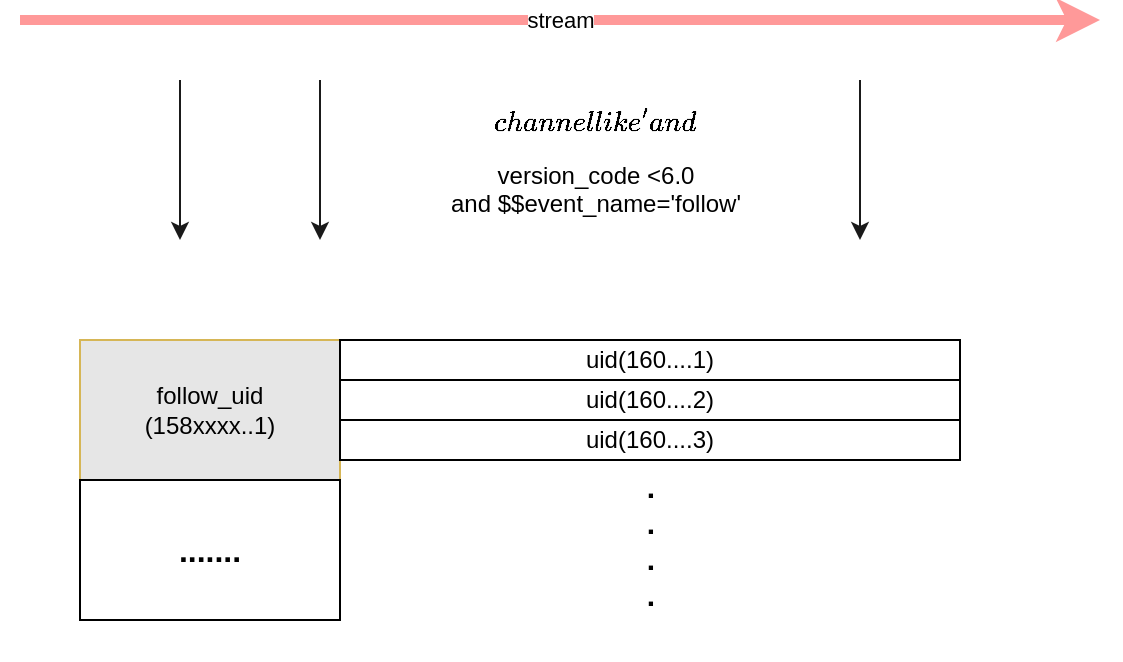 <mxfile version="13.8.3" type="github">
  <diagram id="VuNc-gwNl0AD4TM4eQIf" name="Page-1">
    <mxGraphModel dx="1259" dy="786" grid="1" gridSize="10" guides="1" tooltips="1" connect="1" arrows="1" fold="1" page="1" pageScale="1" pageWidth="827" pageHeight="1169" math="0" shadow="0">
      <root>
        <mxCell id="0" />
        <mxCell id="1" parent="0" />
        <mxCell id="2TNIIxDQJw-uDasIuGlE-1" value="" style="endArrow=classic;html=1;strokeWidth=5;strokeColor=#FF9999;" edge="1" parent="1">
          <mxGeometry relative="1" as="geometry">
            <mxPoint x="170" y="170" as="sourcePoint" />
            <mxPoint x="710" y="170" as="targetPoint" />
          </mxGeometry>
        </mxCell>
        <mxCell id="2TNIIxDQJw-uDasIuGlE-2" value="stream" style="edgeLabel;resizable=0;html=1;align=center;verticalAlign=middle;" connectable="0" vertex="1" parent="2TNIIxDQJw-uDasIuGlE-1">
          <mxGeometry relative="1" as="geometry" />
        </mxCell>
        <mxCell id="2TNIIxDQJw-uDasIuGlE-3" value="" style="endArrow=classic;html=1;strokeWidth=1;strokeColor=#1A1A1A;" edge="1" parent="1">
          <mxGeometry width="50" height="50" relative="1" as="geometry">
            <mxPoint x="250" y="200" as="sourcePoint" />
            <mxPoint x="250" y="280" as="targetPoint" />
          </mxGeometry>
        </mxCell>
        <mxCell id="2TNIIxDQJw-uDasIuGlE-4" value="" style="endArrow=classic;html=1;strokeWidth=1;strokeColor=#1A1A1A;" edge="1" parent="1">
          <mxGeometry width="50" height="50" relative="1" as="geometry">
            <mxPoint x="320" y="200" as="sourcePoint" />
            <mxPoint x="320" y="280" as="targetPoint" />
          </mxGeometry>
        </mxCell>
        <mxCell id="2TNIIxDQJw-uDasIuGlE-5" value="" style="endArrow=classic;html=1;strokeWidth=1;strokeColor=#1A1A1A;" edge="1" parent="1">
          <mxGeometry width="50" height="50" relative="1" as="geometry">
            <mxPoint x="590" y="200" as="sourcePoint" />
            <mxPoint x="590" y="280" as="targetPoint" />
          </mxGeometry>
        </mxCell>
        <mxCell id="2TNIIxDQJw-uDasIuGlE-6" value="$$channel like &#39;%yingyongbao%&#39; &lt;br&gt;and $$version_code &amp;lt;6.0 &lt;br&gt;and $$event_name=&#39;follow&#39;" style="text;html=1;strokeColor=none;fillColor=none;align=center;verticalAlign=middle;whiteSpace=wrap;rounded=0;" vertex="1" parent="1">
          <mxGeometry x="310" y="220" width="296" height="30" as="geometry" />
        </mxCell>
        <mxCell id="2TNIIxDQJw-uDasIuGlE-7" value="follow_uid&lt;br&gt;(158xxxx..1)" style="rounded=0;whiteSpace=wrap;html=1;strokeColor=#d6b656;fillColor=#E6E6E6;" vertex="1" parent="1">
          <mxGeometry x="200" y="330" width="130" height="70" as="geometry" />
        </mxCell>
        <mxCell id="2TNIIxDQJw-uDasIuGlE-11" value="uid(160....1)" style="rounded=0;whiteSpace=wrap;html=1;" vertex="1" parent="1">
          <mxGeometry x="330" y="330" width="310" height="20" as="geometry" />
        </mxCell>
        <mxCell id="2TNIIxDQJw-uDasIuGlE-12" value="uid(160....2)" style="rounded=0;whiteSpace=wrap;html=1;" vertex="1" parent="1">
          <mxGeometry x="330" y="350" width="310" height="20" as="geometry" />
        </mxCell>
        <mxCell id="2TNIIxDQJw-uDasIuGlE-13" value="&lt;b&gt;&lt;font style=&quot;font-size: 16px&quot;&gt;.......&lt;/font&gt;&lt;/b&gt;" style="rounded=0;whiteSpace=wrap;html=1;" vertex="1" parent="1">
          <mxGeometry x="200" y="400" width="130" height="70" as="geometry" />
        </mxCell>
        <mxCell id="2TNIIxDQJw-uDasIuGlE-14" value="uid(160....3)" style="rounded=0;whiteSpace=wrap;html=1;" vertex="1" parent="1">
          <mxGeometry x="330" y="370" width="310" height="20" as="geometry" />
        </mxCell>
        <mxCell id="2TNIIxDQJw-uDasIuGlE-15" value="&lt;b style=&quot;font-size: 15px&quot;&gt;.&lt;br&gt;.&lt;br&gt;.&lt;br&gt;.&lt;br&gt;&lt;/b&gt;" style="text;html=1;strokeColor=none;fillColor=none;align=center;verticalAlign=middle;whiteSpace=wrap;rounded=0;" vertex="1" parent="1">
          <mxGeometry x="462.5" y="370" width="45" height="120" as="geometry" />
        </mxCell>
      </root>
    </mxGraphModel>
  </diagram>
</mxfile>
